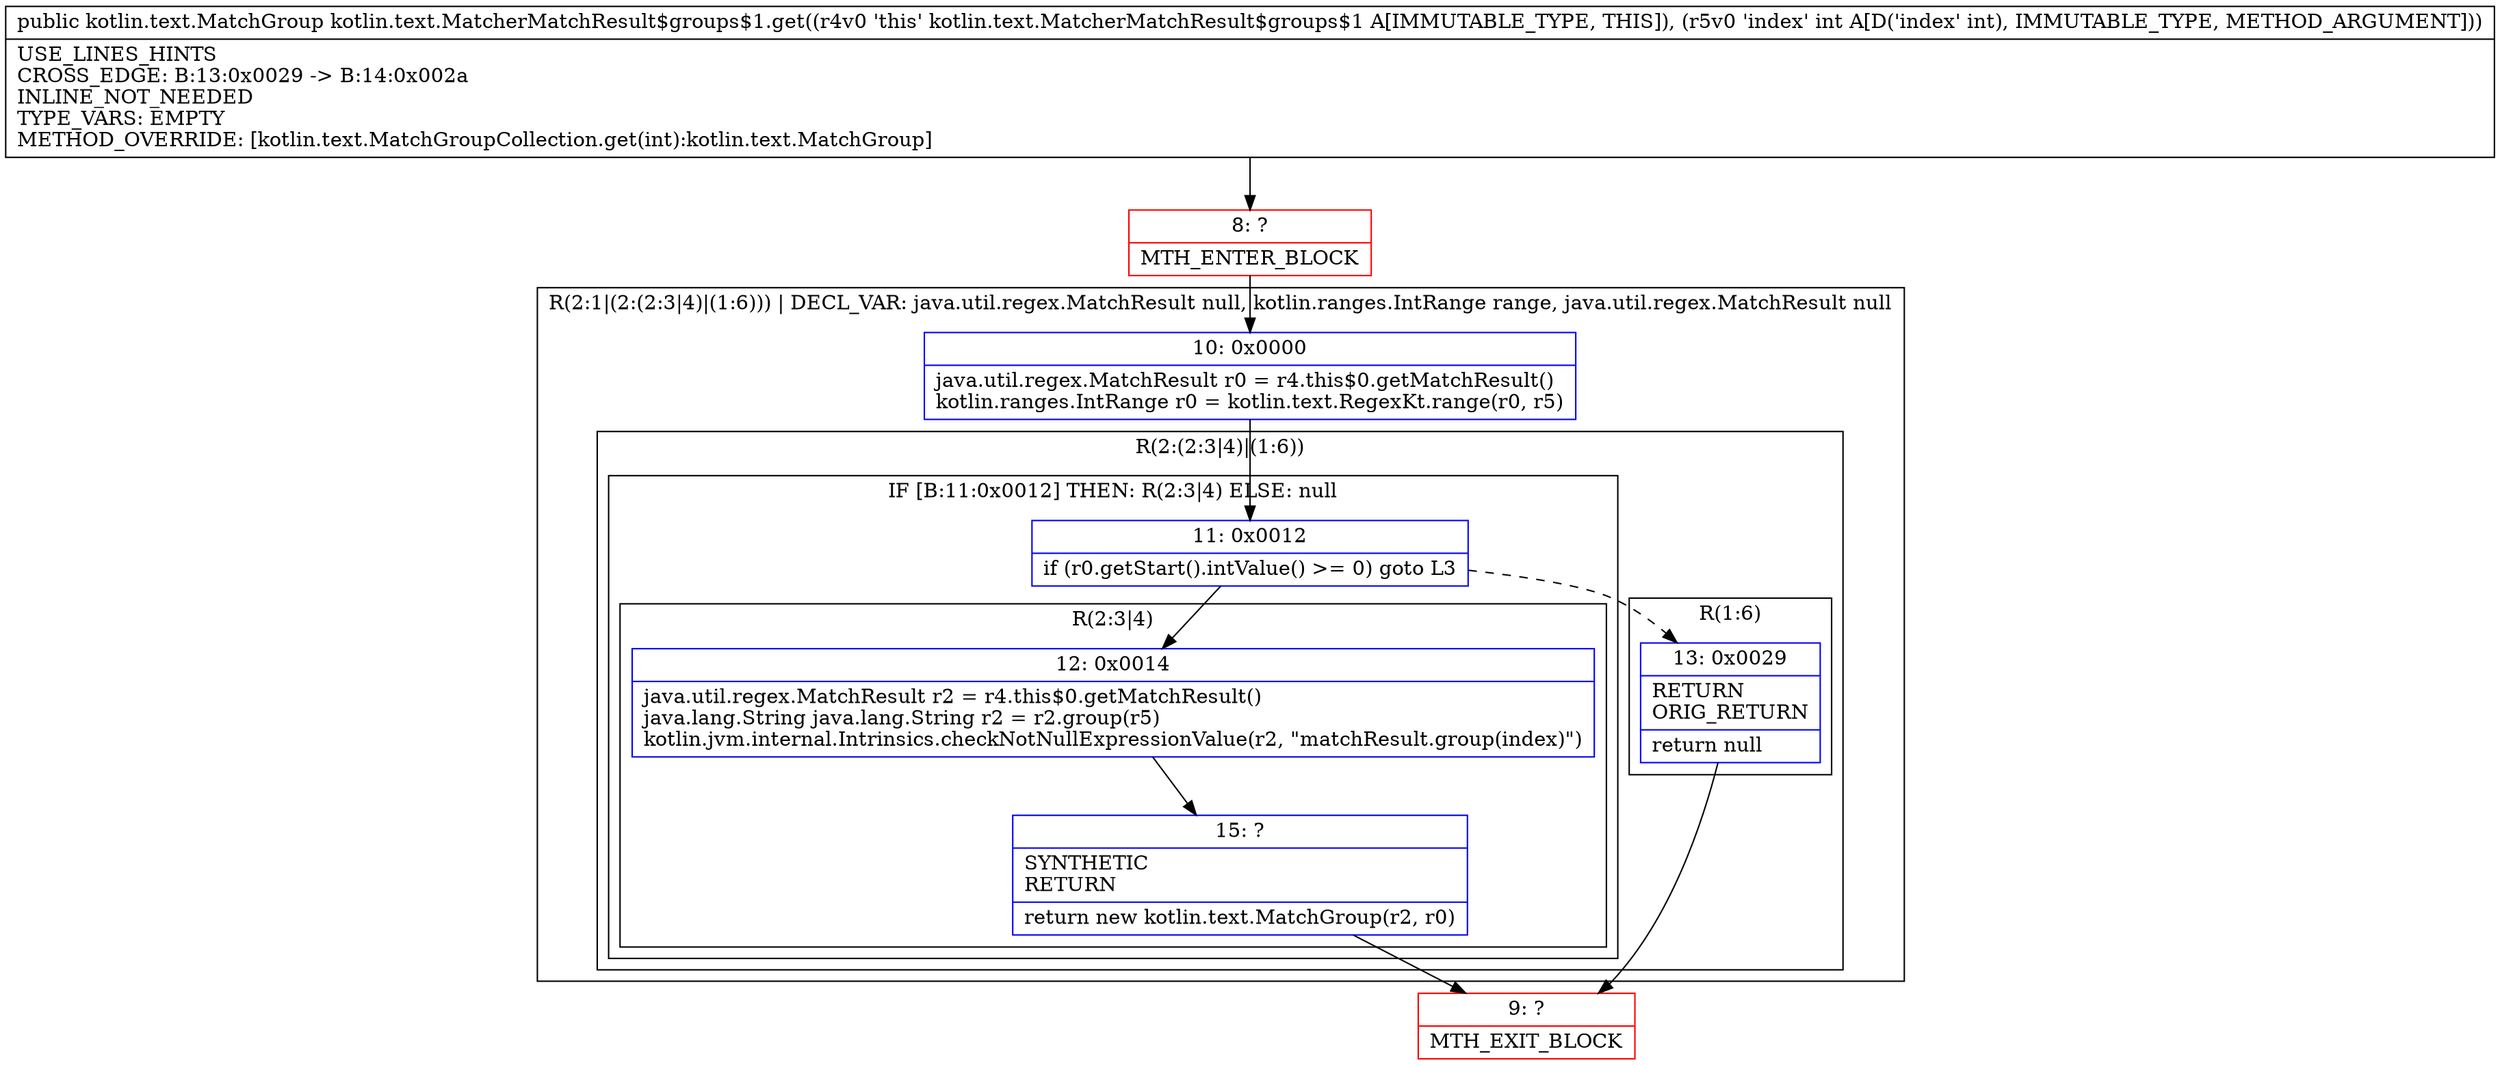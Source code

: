 digraph "CFG forkotlin.text.MatcherMatchResult$groups$1.get(I)Lkotlin\/text\/MatchGroup;" {
subgraph cluster_Region_1777295767 {
label = "R(2:1|(2:(2:3|4)|(1:6))) | DECL_VAR: java.util.regex.MatchResult null, kotlin.ranges.IntRange range, java.util.regex.MatchResult null\l";
node [shape=record,color=blue];
Node_10 [shape=record,label="{10\:\ 0x0000|java.util.regex.MatchResult r0 = r4.this$0.getMatchResult()\lkotlin.ranges.IntRange r0 = kotlin.text.RegexKt.range(r0, r5)\l}"];
subgraph cluster_Region_1562751062 {
label = "R(2:(2:3|4)|(1:6))";
node [shape=record,color=blue];
subgraph cluster_IfRegion_1187616693 {
label = "IF [B:11:0x0012] THEN: R(2:3|4) ELSE: null";
node [shape=record,color=blue];
Node_11 [shape=record,label="{11\:\ 0x0012|if (r0.getStart().intValue() \>= 0) goto L3\l}"];
subgraph cluster_Region_235402118 {
label = "R(2:3|4)";
node [shape=record,color=blue];
Node_12 [shape=record,label="{12\:\ 0x0014|java.util.regex.MatchResult r2 = r4.this$0.getMatchResult()\ljava.lang.String java.lang.String r2 = r2.group(r5)\lkotlin.jvm.internal.Intrinsics.checkNotNullExpressionValue(r2, \"matchResult.group(index)\")\l}"];
Node_15 [shape=record,label="{15\:\ ?|SYNTHETIC\lRETURN\l|return new kotlin.text.MatchGroup(r2, r0)\l}"];
}
}
subgraph cluster_Region_1655572789 {
label = "R(1:6)";
node [shape=record,color=blue];
Node_13 [shape=record,label="{13\:\ 0x0029|RETURN\lORIG_RETURN\l|return null\l}"];
}
}
}
Node_8 [shape=record,color=red,label="{8\:\ ?|MTH_ENTER_BLOCK\l}"];
Node_9 [shape=record,color=red,label="{9\:\ ?|MTH_EXIT_BLOCK\l}"];
MethodNode[shape=record,label="{public kotlin.text.MatchGroup kotlin.text.MatcherMatchResult$groups$1.get((r4v0 'this' kotlin.text.MatcherMatchResult$groups$1 A[IMMUTABLE_TYPE, THIS]), (r5v0 'index' int A[D('index' int), IMMUTABLE_TYPE, METHOD_ARGUMENT]))  | USE_LINES_HINTS\lCROSS_EDGE: B:13:0x0029 \-\> B:14:0x002a\lINLINE_NOT_NEEDED\lTYPE_VARS: EMPTY\lMETHOD_OVERRIDE: [kotlin.text.MatchGroupCollection.get(int):kotlin.text.MatchGroup]\l}"];
MethodNode -> Node_8;Node_10 -> Node_11;
Node_11 -> Node_12;
Node_11 -> Node_13[style=dashed];
Node_12 -> Node_15;
Node_15 -> Node_9;
Node_13 -> Node_9;
Node_8 -> Node_10;
}


